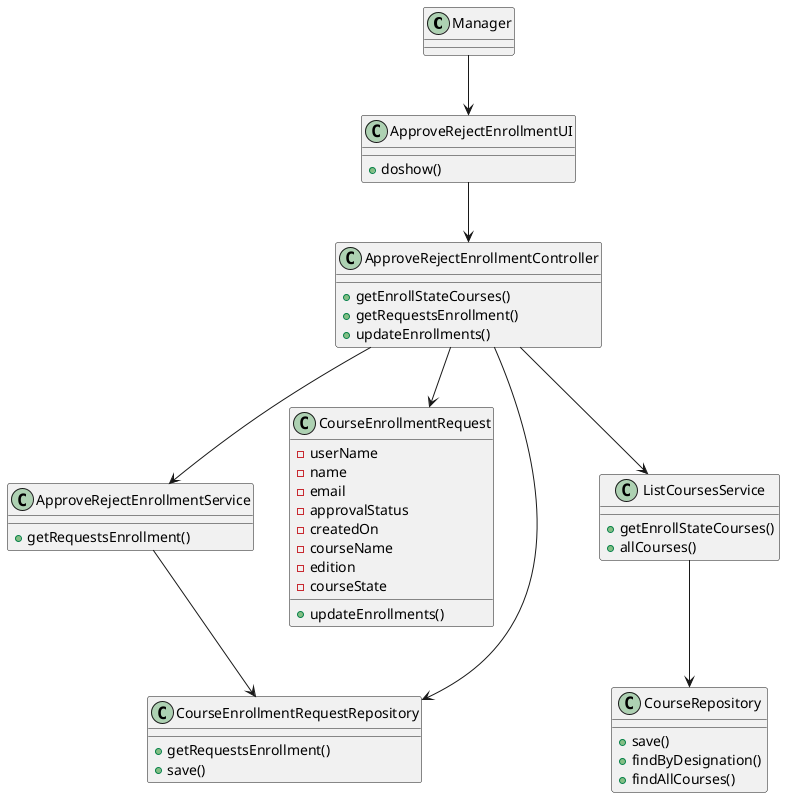 @startuml

class Manager
class ApproveRejectEnrollmentUI {
    +doshow()
}

class ApproveRejectEnrollmentController {
    +getEnrollStateCourses()
    +getRequestsEnrollment()
    +updateEnrollments()
}


class ApproveRejectEnrollmentService {
    +getRequestsEnrollment()
}


class CourseEnrollmentRequest {
    - userName
    - name
    - email
    - approvalStatus
    - createdOn
    - courseName
    - edition
    - courseState
    +updateEnrollments()
}

class ListCoursesService {
    +getEnrollStateCourses()
    +allCourses()
}

class CourseEnrollmentRequestRepository{
    +getRequestsEnrollment()
    +save()
}

class CourseRepository {
    +save()
    +findByDesignation()
    +findAllCourses()
}


Manager --> ApproveRejectEnrollmentUI
ApproveRejectEnrollmentUI-->ApproveRejectEnrollmentController
ApproveRejectEnrollmentController-->ListCoursesService
ApproveRejectEnrollmentController-->ApproveRejectEnrollmentService
ApproveRejectEnrollmentService-->CourseEnrollmentRequestRepository
ApproveRejectEnrollmentController-->CourseEnrollmentRequestRepository
ApproveRejectEnrollmentController-->CourseEnrollmentRequest
ListCoursesService-->CourseRepository

@enduml

